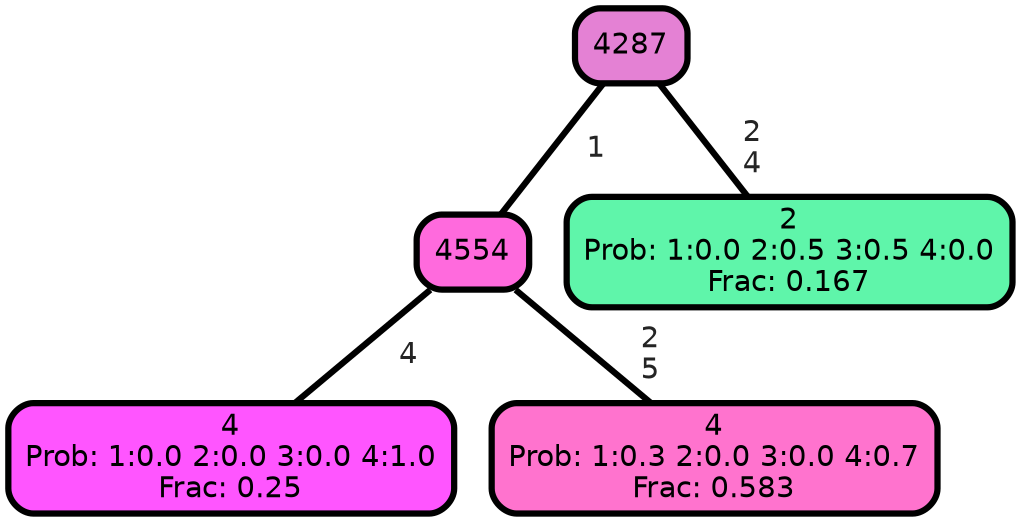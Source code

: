 graph Tree {
node [shape=box, style="filled, rounded",color="black",penwidth="3",fontcolor="black",                 fontname=helvetica] ;
graph [ranksep="0 equally", splines=straight,                 bgcolor=transparent, dpi=200] ;
edge [fontname=helvetica, fontweight=bold,fontcolor=grey14,color=black] ;
0 [label="4
Prob: 1:0.0 2:0.0 3:0.0 4:1.0
Frac: 0.25", fillcolor="#ff55ff"] ;
1 [label="4554", fillcolor="#ff6add"] ;
2 [label="4
Prob: 1:0.3 2:0.0 3:0.0 4:0.7
Frac: 0.583", fillcolor="#ff73ce"] ;
3 [label="4287", fillcolor="#e481d4"] ;
4 [label="2
Prob: 1:0.0 2:0.5 3:0.5 4:0.0
Frac: 0.167", fillcolor="#5ff5aa"] ;
1 -- 0 [label=" 4",penwidth=3] ;
1 -- 2 [label=" 2\n 5",penwidth=3] ;
3 -- 1 [label=" 1",penwidth=3] ;
3 -- 4 [label=" 2\n 4",penwidth=3] ;
{rank = same;}}